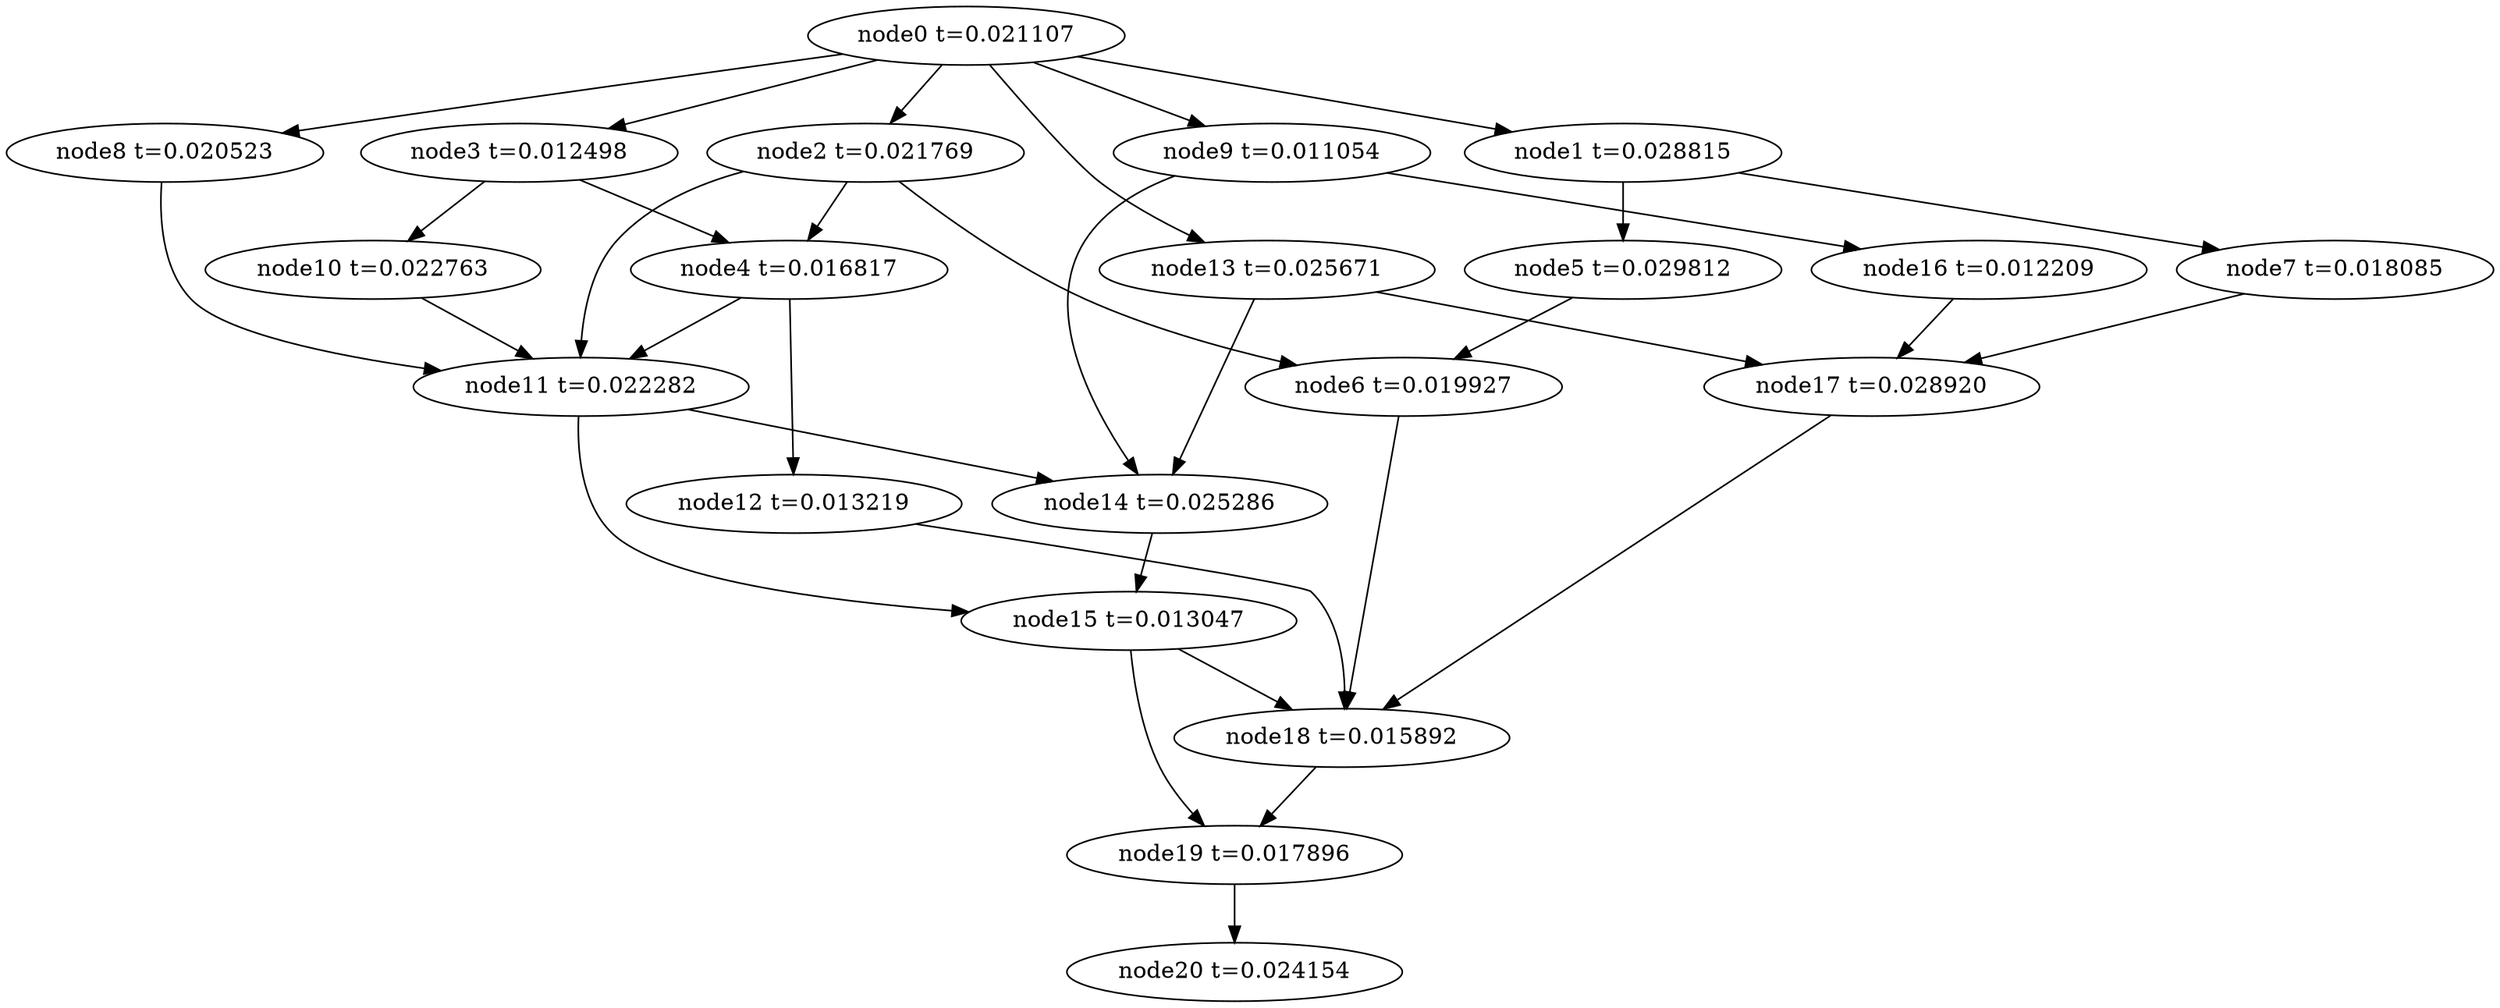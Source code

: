digraph g{
	node20[label="node20 t=0.024154"]
	node19 -> node20
	node19[label="node19 t=0.017896"];
	node18 -> node19
	node18[label="node18 t=0.015892"];
	node17 -> node18
	node17[label="node17 t=0.028920"];
	node16 -> node17
	node16[label="node16 t=0.012209"];
	node15 -> node19
	node15 -> node18
	node15[label="node15 t=0.013047"];
	node14 -> node15
	node14[label="node14 t=0.025286"];
	node13 -> node17
	node13 -> node14
	node13[label="node13 t=0.025671"];
	node12 -> node18
	node12[label="node12 t=0.013219"];
	node11 -> node15
	node11 -> node14
	node11[label="node11 t=0.022282"];
	node10 -> node11
	node10[label="node10 t=0.022763"];
	node9 -> node16
	node9 -> node14
	node9[label="node9 t=0.011054"];
	node8 -> node11
	node8[label="node8 t=0.020523"];
	node7 -> node17
	node7[label="node7 t=0.018085"];
	node6 -> node18
	node6[label="node6 t=0.019927"];
	node5 -> node6
	node5[label="node5 t=0.029812"];
	node4 -> node12
	node4 -> node11
	node4[label="node4 t=0.016817"];
	node3 -> node10
	node3 -> node4
	node3[label="node3 t=0.012498"];
	node2 -> node11
	node2 -> node6
	node2 -> node4
	node2[label="node2 t=0.021769"];
	node1 -> node7
	node1 -> node5
	node1[label="node1 t=0.028815"];
	node0 -> node13
	node0 -> node9
	node0 -> node8
	node0 -> node3
	node0 -> node2
	node0 -> node1
	node0[label="node0 t=0.021107"];
}
